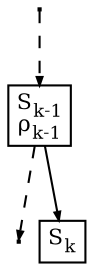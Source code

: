 digraph {
	ranksep=0.5
	nodesep=0.12
	node[fontsize=10.5,shape=box,height=0.02,width=0.02,margin="0.05,0.05"]
	edge[fontsize=10.5,arrowsize=0.4]

	before[label=""]
	sk1 [label=<S<sub>k-1</sub><br/>ρ<sub>k-1</sub>>]
	other [label=""]
	sk [label=<S<sub>k</sub>>]

	before->sk1[label=""style="dashed"]
	sk1->other[label=""style="dashed"]
	sk1->sk
}